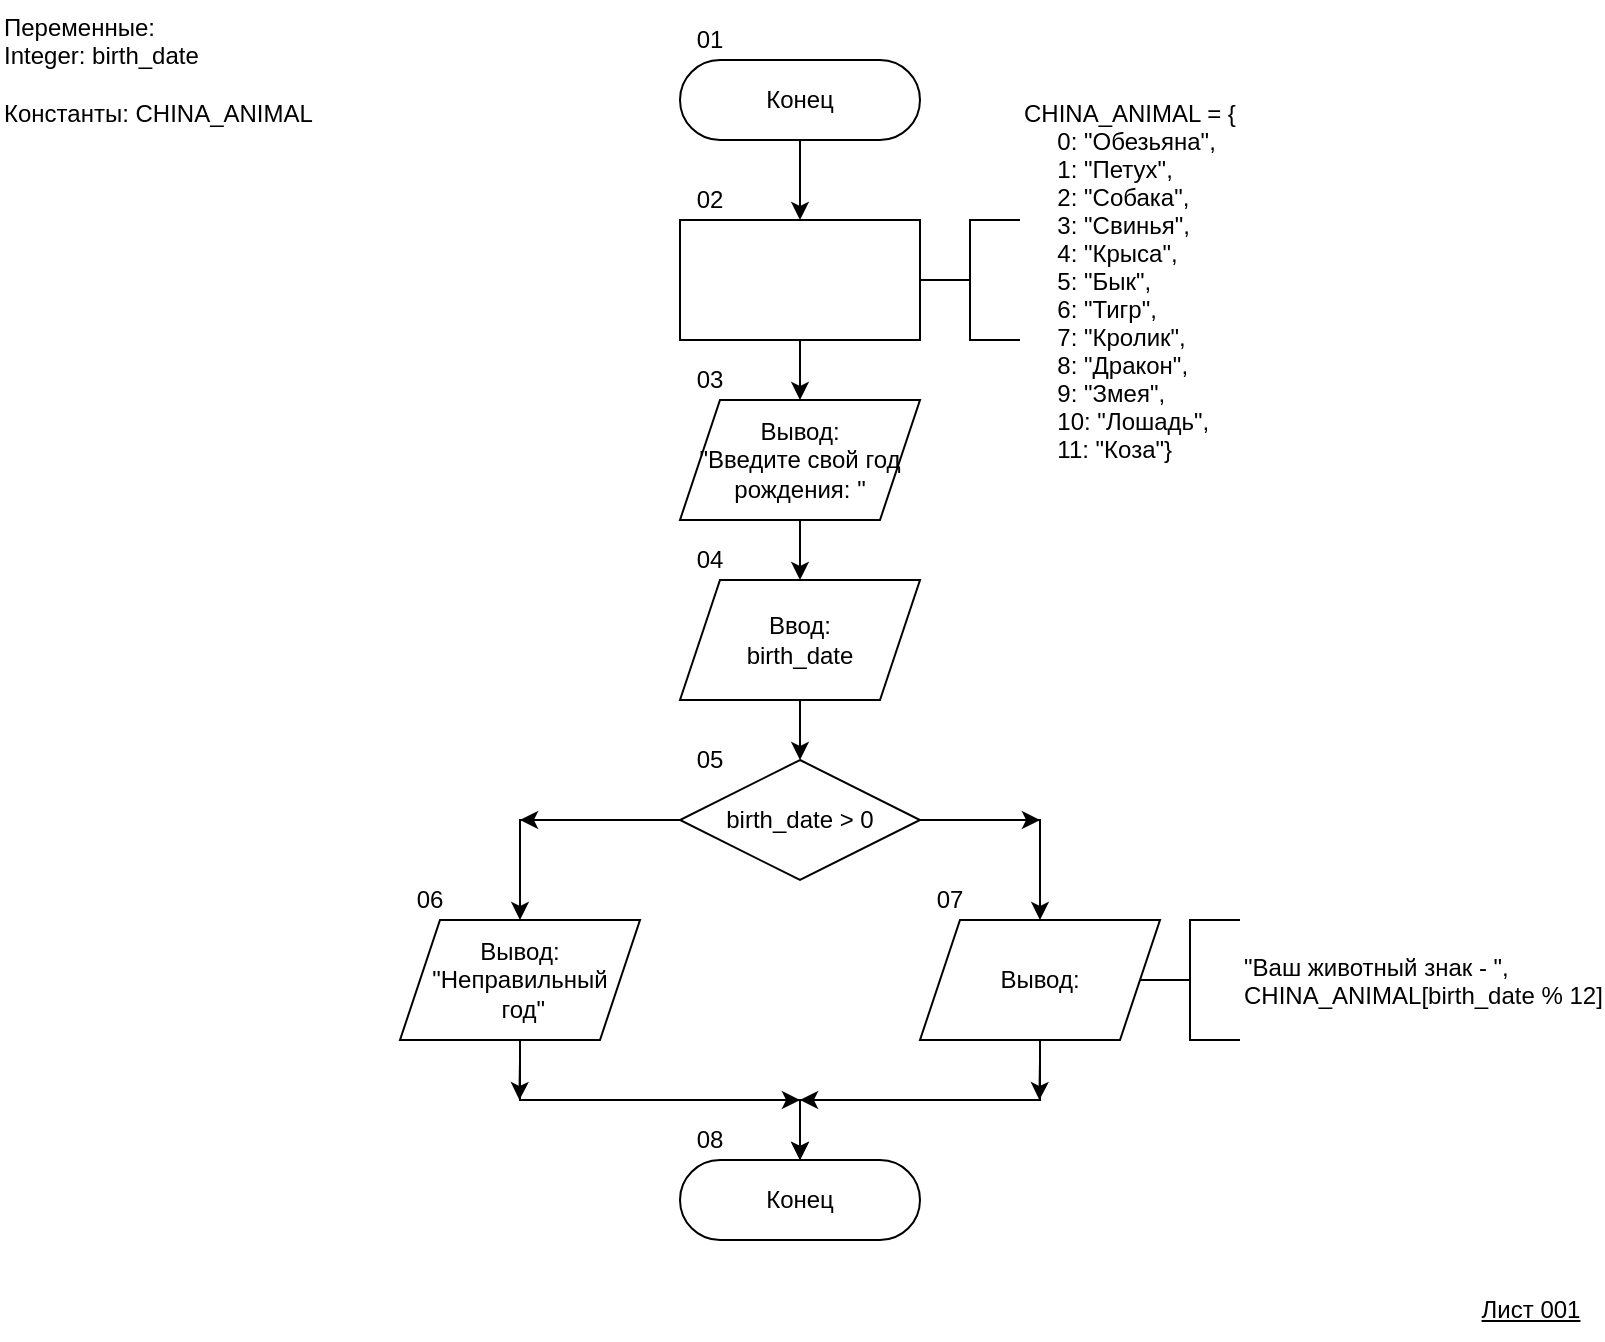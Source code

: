 <mxfile version="24.7.17">
  <diagram name="Страница — 1" id="Sy0JtiZFna_O2KOX3227">
    <mxGraphModel dx="1318" dy="662" grid="1" gridSize="10" guides="1" tooltips="1" connect="1" arrows="1" fold="1" page="1" pageScale="1" pageWidth="827" pageHeight="1169" math="0" shadow="0">
      <root>
        <mxCell id="0" />
        <mxCell id="1" parent="0" />
        <mxCell id="iWW9EhuGDG8vpdiix_yn-22" style="edgeStyle=orthogonalEdgeStyle;rounded=0;orthogonalLoop=1;jettySize=auto;html=1;entryX=0.5;entryY=0;entryDx=0;entryDy=0;" edge="1" parent="1" source="iWW9EhuGDG8vpdiix_yn-2" target="iWW9EhuGDG8vpdiix_yn-3">
          <mxGeometry relative="1" as="geometry" />
        </mxCell>
        <mxCell id="iWW9EhuGDG8vpdiix_yn-2" value="Конец" style="rounded=1;whiteSpace=wrap;html=1;arcSize=50;" vertex="1" parent="1">
          <mxGeometry x="360.0" y="40" width="120" height="40" as="geometry" />
        </mxCell>
        <mxCell id="iWW9EhuGDG8vpdiix_yn-21" style="edgeStyle=orthogonalEdgeStyle;rounded=0;orthogonalLoop=1;jettySize=auto;html=1;entryX=0.5;entryY=0;entryDx=0;entryDy=0;" edge="1" parent="1" source="iWW9EhuGDG8vpdiix_yn-3" target="iWW9EhuGDG8vpdiix_yn-6">
          <mxGeometry relative="1" as="geometry" />
        </mxCell>
        <mxCell id="iWW9EhuGDG8vpdiix_yn-3" value="" style="rounded=0;whiteSpace=wrap;html=1;" vertex="1" parent="1">
          <mxGeometry x="360.0" y="120" width="120" height="60" as="geometry" />
        </mxCell>
        <mxCell id="iWW9EhuGDG8vpdiix_yn-4" value="CHINA_ANIMAL = { &#xa;     0: &quot;Обезьяна&quot;, &#xa;     1: &quot;Петух&quot;, &#xa;     2: &quot;Собака&quot;, &#xa;     3: &quot;Свинья&quot;, &#xa;     4: &quot;Крыса&quot;, &#xa;     5: &quot;Бык&quot;, &#xa;     6: &quot;Тигр&quot;, &#xa;     7: &quot;Кролик&quot;, &#xa;     8: &quot;Дракон&quot;, &#xa;     9: &quot;Змея&quot;, &#xa;     10: &quot;Лошадь&quot;, &#xa;     11: &quot;Коза&quot;}" style="strokeWidth=1;shape=mxgraph.flowchart.annotation_2;align=left;labelPosition=right;pointerEvents=1;" vertex="1" parent="1">
          <mxGeometry x="480" y="120" width="50" height="60" as="geometry" />
        </mxCell>
        <mxCell id="iWW9EhuGDG8vpdiix_yn-5" style="edgeStyle=orthogonalEdgeStyle;rounded=0;orthogonalLoop=1;jettySize=auto;html=1;entryX=0.5;entryY=0;entryDx=0;entryDy=0;" edge="1" source="iWW9EhuGDG8vpdiix_yn-6" target="iWW9EhuGDG8vpdiix_yn-7" parent="1">
          <mxGeometry relative="1" as="geometry" />
        </mxCell>
        <mxCell id="iWW9EhuGDG8vpdiix_yn-6" value="&lt;div&gt;Вывод:&lt;/div&gt;&lt;div&gt;&quot;Введите свой год рождения: &quot;&lt;br&gt;&lt;/div&gt;" style="shape=parallelogram;perimeter=parallelogramPerimeter;whiteSpace=wrap;html=1;fixedSize=1;" vertex="1" parent="1">
          <mxGeometry x="360" y="210" width="120" height="60" as="geometry" />
        </mxCell>
        <mxCell id="iWW9EhuGDG8vpdiix_yn-20" style="edgeStyle=orthogonalEdgeStyle;rounded=0;orthogonalLoop=1;jettySize=auto;html=1;entryX=0.5;entryY=0;entryDx=0;entryDy=0;" edge="1" parent="1" source="iWW9EhuGDG8vpdiix_yn-7" target="iWW9EhuGDG8vpdiix_yn-8">
          <mxGeometry relative="1" as="geometry" />
        </mxCell>
        <mxCell id="iWW9EhuGDG8vpdiix_yn-7" value="Ввод:&lt;div&gt;birth_date&lt;/div&gt;" style="shape=parallelogram;perimeter=parallelogramPerimeter;whiteSpace=wrap;html=1;fixedSize=1;" vertex="1" parent="1">
          <mxGeometry x="360" y="300" width="120" height="60" as="geometry" />
        </mxCell>
        <mxCell id="iWW9EhuGDG8vpdiix_yn-11" style="edgeStyle=orthogonalEdgeStyle;rounded=0;orthogonalLoop=1;jettySize=auto;html=1;entryX=0.5;entryY=0;entryDx=0;entryDy=0;exitX=1;exitY=0.5;exitDx=0;exitDy=0;" edge="1" parent="1" source="iWW9EhuGDG8vpdiix_yn-8" target="iWW9EhuGDG8vpdiix_yn-10">
          <mxGeometry relative="1" as="geometry" />
        </mxCell>
        <mxCell id="iWW9EhuGDG8vpdiix_yn-12" style="edgeStyle=orthogonalEdgeStyle;rounded=0;orthogonalLoop=1;jettySize=auto;html=1;exitX=0;exitY=0.5;exitDx=0;exitDy=0;entryX=0.5;entryY=0;entryDx=0;entryDy=0;" edge="1" parent="1" source="iWW9EhuGDG8vpdiix_yn-8" target="iWW9EhuGDG8vpdiix_yn-9">
          <mxGeometry relative="1" as="geometry" />
        </mxCell>
        <mxCell id="iWW9EhuGDG8vpdiix_yn-8" value="birth_date &amp;gt; 0" style="rhombus;whiteSpace=wrap;html=1;" vertex="1" parent="1">
          <mxGeometry x="360.0" y="390" width="120" height="60" as="geometry" />
        </mxCell>
        <mxCell id="iWW9EhuGDG8vpdiix_yn-15" style="edgeStyle=orthogonalEdgeStyle;rounded=0;orthogonalLoop=1;jettySize=auto;html=1;entryX=0.5;entryY=0;entryDx=0;entryDy=0;" edge="1" parent="1" source="iWW9EhuGDG8vpdiix_yn-9" target="iWW9EhuGDG8vpdiix_yn-14">
          <mxGeometry relative="1" as="geometry">
            <Array as="points">
              <mxPoint x="280" y="560" />
              <mxPoint x="420" y="560" />
            </Array>
          </mxGeometry>
        </mxCell>
        <mxCell id="iWW9EhuGDG8vpdiix_yn-9" value="&lt;div&gt;Вывод:&lt;/div&gt;&lt;div&gt;&quot;Неправильный&lt;/div&gt;&lt;div&gt;&amp;nbsp;год&quot;&lt;br&gt;&lt;/div&gt;" style="shape=parallelogram;perimeter=parallelogramPerimeter;whiteSpace=wrap;html=1;fixedSize=1;" vertex="1" parent="1">
          <mxGeometry x="220" y="470" width="120" height="60" as="geometry" />
        </mxCell>
        <mxCell id="iWW9EhuGDG8vpdiix_yn-17" style="edgeStyle=orthogonalEdgeStyle;rounded=0;orthogonalLoop=1;jettySize=auto;html=1;entryX=0.5;entryY=0;entryDx=0;entryDy=0;" edge="1" parent="1" source="iWW9EhuGDG8vpdiix_yn-10" target="iWW9EhuGDG8vpdiix_yn-14">
          <mxGeometry relative="1" as="geometry">
            <Array as="points">
              <mxPoint x="540" y="560" />
              <mxPoint x="420" y="560" />
            </Array>
          </mxGeometry>
        </mxCell>
        <mxCell id="iWW9EhuGDG8vpdiix_yn-10" value="&lt;div&gt;Вывод:&lt;/div&gt;" style="shape=parallelogram;perimeter=parallelogramPerimeter;whiteSpace=wrap;html=1;fixedSize=1;" vertex="1" parent="1">
          <mxGeometry x="480" y="470" width="120" height="60" as="geometry" />
        </mxCell>
        <mxCell id="iWW9EhuGDG8vpdiix_yn-13" value="&quot;Ваш животный знак - &quot;,&#xa;CHINA_ANIMAL[birth_date % 12]" style="strokeWidth=1;shape=mxgraph.flowchart.annotation_2;align=left;labelPosition=right;pointerEvents=1;" vertex="1" parent="1">
          <mxGeometry x="590" y="470" width="50" height="60" as="geometry" />
        </mxCell>
        <mxCell id="iWW9EhuGDG8vpdiix_yn-14" value="Конец" style="rounded=1;whiteSpace=wrap;html=1;arcSize=50;" vertex="1" parent="1">
          <mxGeometry x="360.0" y="590" width="120" height="40" as="geometry" />
        </mxCell>
        <mxCell id="iWW9EhuGDG8vpdiix_yn-18" value="" style="endArrow=classic;html=1;rounded=0;" edge="1" parent="1">
          <mxGeometry width="50" height="50" relative="1" as="geometry">
            <mxPoint x="380.0" y="560" as="sourcePoint" />
            <mxPoint x="420.0" y="560" as="targetPoint" />
          </mxGeometry>
        </mxCell>
        <mxCell id="iWW9EhuGDG8vpdiix_yn-19" value="" style="endArrow=classic;html=1;rounded=0;" edge="1" parent="1">
          <mxGeometry width="50" height="50" relative="1" as="geometry">
            <mxPoint x="460.0" y="560" as="sourcePoint" />
            <mxPoint x="420.0" y="560" as="targetPoint" />
          </mxGeometry>
        </mxCell>
        <mxCell id="iWW9EhuGDG8vpdiix_yn-23" value="" style="endArrow=classic;html=1;rounded=0;" edge="1" parent="1">
          <mxGeometry width="50" height="50" relative="1" as="geometry">
            <mxPoint x="320.0" y="420" as="sourcePoint" />
            <mxPoint x="280.0" y="420" as="targetPoint" />
          </mxGeometry>
        </mxCell>
        <mxCell id="iWW9EhuGDG8vpdiix_yn-24" value="" style="endArrow=classic;html=1;rounded=0;" edge="1" parent="1" source="iWW9EhuGDG8vpdiix_yn-8">
          <mxGeometry width="50" height="50" relative="1" as="geometry">
            <mxPoint x="480.0" y="420" as="sourcePoint" />
            <mxPoint x="540" y="420" as="targetPoint" />
          </mxGeometry>
        </mxCell>
        <mxCell id="iWW9EhuGDG8vpdiix_yn-25" value="" style="endArrow=classic;html=1;rounded=0;" edge="1" parent="1">
          <mxGeometry width="50" height="50" relative="1" as="geometry">
            <mxPoint x="280" y="540" as="sourcePoint" />
            <mxPoint x="279.71" y="560" as="targetPoint" />
          </mxGeometry>
        </mxCell>
        <mxCell id="iWW9EhuGDG8vpdiix_yn-26" value="" style="endArrow=classic;html=1;rounded=0;" edge="1" parent="1">
          <mxGeometry width="50" height="50" relative="1" as="geometry">
            <mxPoint x="540" y="540" as="sourcePoint" />
            <mxPoint x="539.71" y="560" as="targetPoint" />
          </mxGeometry>
        </mxCell>
        <mxCell id="iWW9EhuGDG8vpdiix_yn-27" value="01" style="text;html=1;align=center;verticalAlign=middle;whiteSpace=wrap;rounded=0;" vertex="1" parent="1">
          <mxGeometry x="360" y="20" width="30" height="20" as="geometry" />
        </mxCell>
        <mxCell id="iWW9EhuGDG8vpdiix_yn-28" value="02" style="text;html=1;align=center;verticalAlign=middle;whiteSpace=wrap;rounded=0;" vertex="1" parent="1">
          <mxGeometry x="360" y="100" width="30" height="20" as="geometry" />
        </mxCell>
        <mxCell id="iWW9EhuGDG8vpdiix_yn-29" value="03" style="text;html=1;align=center;verticalAlign=middle;whiteSpace=wrap;rounded=0;" vertex="1" parent="1">
          <mxGeometry x="360" y="190" width="30" height="20" as="geometry" />
        </mxCell>
        <mxCell id="iWW9EhuGDG8vpdiix_yn-30" value="04" style="text;html=1;align=center;verticalAlign=middle;whiteSpace=wrap;rounded=0;" vertex="1" parent="1">
          <mxGeometry x="360" y="280" width="30" height="20" as="geometry" />
        </mxCell>
        <mxCell id="iWW9EhuGDG8vpdiix_yn-31" value="05" style="text;html=1;align=center;verticalAlign=middle;whiteSpace=wrap;rounded=0;" vertex="1" parent="1">
          <mxGeometry x="360" y="380" width="30" height="20" as="geometry" />
        </mxCell>
        <mxCell id="iWW9EhuGDG8vpdiix_yn-32" value="06" style="text;html=1;align=center;verticalAlign=middle;whiteSpace=wrap;rounded=0;" vertex="1" parent="1">
          <mxGeometry x="220" y="450" width="30" height="20" as="geometry" />
        </mxCell>
        <mxCell id="iWW9EhuGDG8vpdiix_yn-33" value="07" style="text;html=1;align=center;verticalAlign=middle;whiteSpace=wrap;rounded=0;" vertex="1" parent="1">
          <mxGeometry x="480" y="450" width="30" height="20" as="geometry" />
        </mxCell>
        <mxCell id="iWW9EhuGDG8vpdiix_yn-34" value="08" style="text;html=1;align=center;verticalAlign=middle;whiteSpace=wrap;rounded=0;" vertex="1" parent="1">
          <mxGeometry x="360" y="570" width="30" height="20" as="geometry" />
        </mxCell>
        <mxCell id="iWW9EhuGDG8vpdiix_yn-35" value="Переменные:&lt;div&gt;Integer: birth_date&amp;nbsp;&lt;/div&gt;&lt;div&gt;&lt;br&gt;&lt;/div&gt;&lt;div&gt;Константы:&amp;nbsp;&lt;span style=&quot;background-color: initial;&quot;&gt;CHINA_ANIMAL&lt;/span&gt;&lt;span style=&quot;background-color: initial; white-space-collapse: preserve;&quot;&gt;&#x9;&lt;/span&gt;&lt;/div&gt;" style="text;html=1;align=left;verticalAlign=middle;resizable=0;points=[];autosize=1;strokeColor=none;fillColor=none;" vertex="1" parent="1">
          <mxGeometry x="20" y="10" width="180" height="70" as="geometry" />
        </mxCell>
        <mxCell id="iWW9EhuGDG8vpdiix_yn-37" value="&lt;div&gt;Лист 001&lt;/div&gt;" style="text;html=1;align=center;verticalAlign=middle;resizable=0;points=[];autosize=1;strokeColor=none;fillColor=none;fontStyle=4" vertex="1" parent="1">
          <mxGeometry x="750" y="650.0" width="70" height="30" as="geometry" />
        </mxCell>
      </root>
    </mxGraphModel>
  </diagram>
</mxfile>
